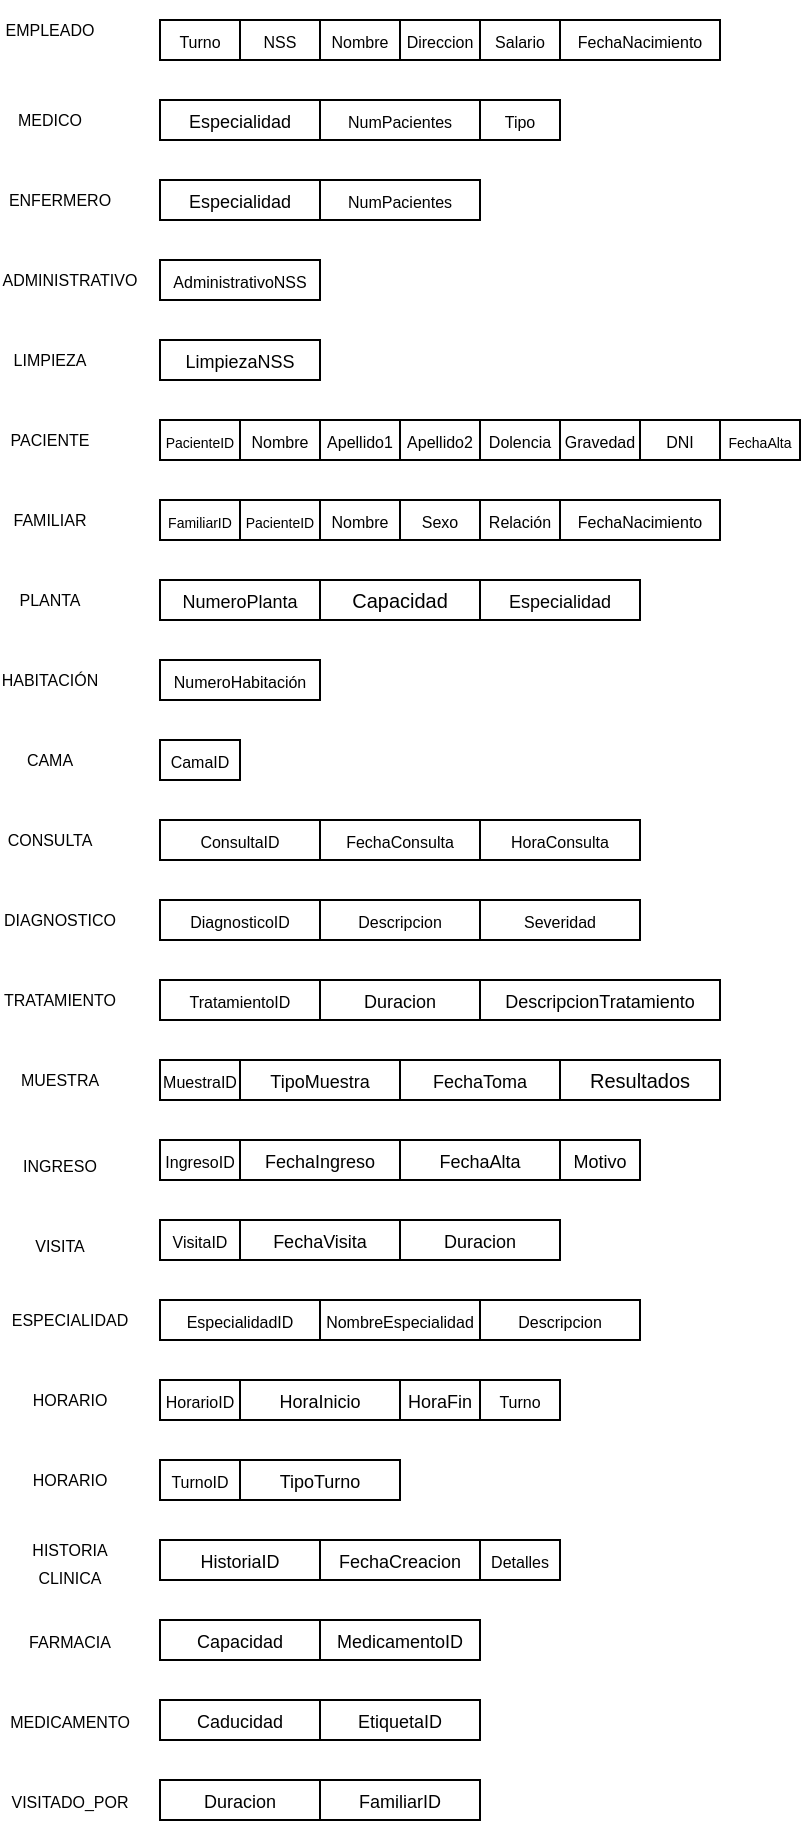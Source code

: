 <mxfile version="24.8.9">
  <diagram name="Página-1" id="wS7ssanduu3U8rkw7zow">
    <mxGraphModel dx="656" dy="417" grid="1" gridSize="10" guides="1" tooltips="1" connect="1" arrows="1" fold="1" page="1" pageScale="1" pageWidth="827" pageHeight="1169" math="0" shadow="0">
      <root>
        <mxCell id="0" />
        <mxCell id="1" parent="0" />
        <mxCell id="Gz29lttUt1VIrkQhSzZi-1" value="" style="rounded=0;whiteSpace=wrap;html=1;" parent="1" vertex="1">
          <mxGeometry x="80" y="80" width="40" height="20" as="geometry" />
        </mxCell>
        <mxCell id="Gz29lttUt1VIrkQhSzZi-2" value="" style="rounded=0;whiteSpace=wrap;html=1;" parent="1" vertex="1">
          <mxGeometry x="120" y="80" width="40" height="20" as="geometry" />
        </mxCell>
        <mxCell id="Gz29lttUt1VIrkQhSzZi-3" value="" style="rounded=0;whiteSpace=wrap;html=1;" parent="1" vertex="1">
          <mxGeometry x="160" y="80" width="40" height="20" as="geometry" />
        </mxCell>
        <mxCell id="Gz29lttUt1VIrkQhSzZi-4" value="" style="rounded=0;whiteSpace=wrap;html=1;" parent="1" vertex="1">
          <mxGeometry x="200" y="80" width="40" height="20" as="geometry" />
        </mxCell>
        <mxCell id="Gz29lttUt1VIrkQhSzZi-5" value="" style="rounded=0;whiteSpace=wrap;html=1;" parent="1" vertex="1">
          <mxGeometry x="240" y="80" width="40" height="20" as="geometry" />
        </mxCell>
        <mxCell id="Gz29lttUt1VIrkQhSzZi-6" value="" style="rounded=0;whiteSpace=wrap;html=1;" parent="1" vertex="1">
          <mxGeometry x="280" y="80" width="80" height="20" as="geometry" />
        </mxCell>
        <mxCell id="Gz29lttUt1VIrkQhSzZi-7" value="&lt;font style=&quot;font-size: 8px;&quot;&gt;Turno&lt;/font&gt;" style="text;html=1;align=center;verticalAlign=middle;whiteSpace=wrap;rounded=0;" parent="1" vertex="1">
          <mxGeometry x="80" y="80" width="40" height="20" as="geometry" />
        </mxCell>
        <mxCell id="Gz29lttUt1VIrkQhSzZi-8" value="&lt;font style=&quot;font-size: 8px;&quot;&gt;NSS&lt;/font&gt;" style="text;html=1;align=center;verticalAlign=middle;whiteSpace=wrap;rounded=0;" parent="1" vertex="1">
          <mxGeometry x="120" y="80" width="40" height="20" as="geometry" />
        </mxCell>
        <mxCell id="Gz29lttUt1VIrkQhSzZi-9" value="&lt;span style=&quot;font-size: 8px;&quot;&gt;Nombre&lt;/span&gt;" style="text;html=1;align=center;verticalAlign=middle;whiteSpace=wrap;rounded=0;" parent="1" vertex="1">
          <mxGeometry x="160" y="80" width="40" height="20" as="geometry" />
        </mxCell>
        <mxCell id="Gz29lttUt1VIrkQhSzZi-10" value="&lt;font style=&quot;font-size: 8px;&quot;&gt;Direccion&lt;/font&gt;" style="text;html=1;align=center;verticalAlign=middle;whiteSpace=wrap;rounded=0;" parent="1" vertex="1">
          <mxGeometry x="200" y="80" width="40" height="20" as="geometry" />
        </mxCell>
        <mxCell id="Gz29lttUt1VIrkQhSzZi-11" value="&lt;font style=&quot;font-size: 8px;&quot;&gt;FechaNacimiento&lt;/font&gt;" style="text;html=1;align=center;verticalAlign=middle;whiteSpace=wrap;rounded=0;strokeWidth=0;" parent="1" vertex="1">
          <mxGeometry x="280" y="80" width="80" height="20" as="geometry" />
        </mxCell>
        <mxCell id="Gz29lttUt1VIrkQhSzZi-12" value="&lt;font style=&quot;font-size: 8px;&quot;&gt;Salario&lt;/font&gt;" style="text;html=1;align=center;verticalAlign=middle;whiteSpace=wrap;rounded=0;" parent="1" vertex="1">
          <mxGeometry x="240" y="80" width="40" height="20" as="geometry" />
        </mxCell>
        <mxCell id="Gz29lttUt1VIrkQhSzZi-13" value="" style="rounded=0;whiteSpace=wrap;html=1;" parent="1" vertex="1">
          <mxGeometry x="80" y="280" width="40" height="20" as="geometry" />
        </mxCell>
        <mxCell id="Gz29lttUt1VIrkQhSzZi-14" value="" style="rounded=0;whiteSpace=wrap;html=1;" parent="1" vertex="1">
          <mxGeometry x="120" y="280" width="40" height="20" as="geometry" />
        </mxCell>
        <mxCell id="Gz29lttUt1VIrkQhSzZi-15" value="" style="rounded=0;whiteSpace=wrap;html=1;" parent="1" vertex="1">
          <mxGeometry x="160" y="280" width="40" height="20" as="geometry" />
        </mxCell>
        <mxCell id="Gz29lttUt1VIrkQhSzZi-16" value="" style="rounded=0;whiteSpace=wrap;html=1;" parent="1" vertex="1">
          <mxGeometry x="200" y="280" width="40" height="20" as="geometry" />
        </mxCell>
        <mxCell id="Gz29lttUt1VIrkQhSzZi-17" value="" style="rounded=0;whiteSpace=wrap;html=1;" parent="1" vertex="1">
          <mxGeometry x="240" y="280" width="40" height="20" as="geometry" />
        </mxCell>
        <mxCell id="Gz29lttUt1VIrkQhSzZi-18" value="" style="rounded=0;whiteSpace=wrap;html=1;" parent="1" vertex="1">
          <mxGeometry x="280" y="280" width="40" height="20" as="geometry" />
        </mxCell>
        <mxCell id="Gz29lttUt1VIrkQhSzZi-19" value="&lt;font style=&quot;font-size: 7px;&quot;&gt;PacienteID&lt;/font&gt;" style="text;html=1;align=center;verticalAlign=middle;whiteSpace=wrap;rounded=0;" parent="1" vertex="1">
          <mxGeometry x="80" y="280" width="40" height="20" as="geometry" />
        </mxCell>
        <mxCell id="Gz29lttUt1VIrkQhSzZi-20" value="&lt;font style=&quot;font-size: 8px;&quot;&gt;Nombre&lt;/font&gt;" style="text;html=1;align=center;verticalAlign=middle;whiteSpace=wrap;rounded=0;" parent="1" vertex="1">
          <mxGeometry x="120" y="280" width="40" height="20" as="geometry" />
        </mxCell>
        <mxCell id="Gz29lttUt1VIrkQhSzZi-21" value="&lt;span style=&quot;font-size: 8px;&quot;&gt;Apellido1&lt;/span&gt;" style="text;html=1;align=center;verticalAlign=middle;whiteSpace=wrap;rounded=0;" parent="1" vertex="1">
          <mxGeometry x="160" y="280" width="40" height="20" as="geometry" />
        </mxCell>
        <mxCell id="Gz29lttUt1VIrkQhSzZi-22" value="&lt;font style=&quot;font-size: 8px;&quot;&gt;Apellido2&lt;/font&gt;" style="text;html=1;align=center;verticalAlign=middle;whiteSpace=wrap;rounded=0;" parent="1" vertex="1">
          <mxGeometry x="200" y="280" width="40" height="20" as="geometry" />
        </mxCell>
        <mxCell id="Gz29lttUt1VIrkQhSzZi-23" value="&lt;font style=&quot;font-size: 8px;&quot;&gt;Dolencia&lt;/font&gt;" style="text;html=1;align=center;verticalAlign=middle;whiteSpace=wrap;rounded=0;strokeWidth=0;" parent="1" vertex="1">
          <mxGeometry x="240" y="280" width="40" height="20" as="geometry" />
        </mxCell>
        <mxCell id="Gz29lttUt1VIrkQhSzZi-24" value="&lt;font style=&quot;font-size: 8px;&quot;&gt;Gravedad&lt;/font&gt;" style="text;html=1;align=center;verticalAlign=middle;whiteSpace=wrap;rounded=0;" parent="1" vertex="1">
          <mxGeometry x="280" y="280" width="40" height="20" as="geometry" />
        </mxCell>
        <mxCell id="Gz29lttUt1VIrkQhSzZi-25" value="&lt;div style=&quot;&quot;&gt;&lt;span style=&quot;background-color: initial; font-size: 8px;&quot;&gt;EMPLEADO&lt;/span&gt;&lt;/div&gt;" style="text;whiteSpace=wrap;html=1;align=center;" parent="1" vertex="1">
          <mxGeometry y="70" width="50" height="30" as="geometry" />
        </mxCell>
        <mxCell id="Gz29lttUt1VIrkQhSzZi-26" value="&lt;div style=&quot;&quot;&gt;&lt;span style=&quot;background-color: initial; font-size: 8px;&quot;&gt;PACIENTE&lt;/span&gt;&lt;/div&gt;" style="text;whiteSpace=wrap;html=1;align=center;" parent="1" vertex="1">
          <mxGeometry y="275" width="50" height="30" as="geometry" />
        </mxCell>
        <mxCell id="Gz29lttUt1VIrkQhSzZi-28" value="" style="rounded=0;whiteSpace=wrap;html=1;" parent="1" vertex="1">
          <mxGeometry x="80" y="120" width="80" height="20" as="geometry" />
        </mxCell>
        <mxCell id="Gz29lttUt1VIrkQhSzZi-29" value="" style="rounded=0;whiteSpace=wrap;html=1;" parent="1" vertex="1">
          <mxGeometry x="240" y="120" width="40" height="20" as="geometry" />
        </mxCell>
        <mxCell id="Gz29lttUt1VIrkQhSzZi-30" value="" style="rounded=0;whiteSpace=wrap;html=1;" parent="1" vertex="1">
          <mxGeometry x="160" y="120" width="80" height="20" as="geometry" />
        </mxCell>
        <mxCell id="Gz29lttUt1VIrkQhSzZi-32" value="&lt;font style=&quot;font-size: 8px;&quot;&gt;ConsultaID&lt;/font&gt;" style="rounded=0;whiteSpace=wrap;html=1;" parent="1" vertex="1">
          <mxGeometry x="80" y="480" width="80" height="20" as="geometry" />
        </mxCell>
        <mxCell id="Gz29lttUt1VIrkQhSzZi-33" value="" style="rounded=0;whiteSpace=wrap;html=1;" parent="1" vertex="1">
          <mxGeometry x="160" y="480" width="80" height="20" as="geometry" />
        </mxCell>
        <mxCell id="Gz29lttUt1VIrkQhSzZi-34" value="&lt;font style=&quot;font-size: 9px;&quot;&gt;Especialidad&lt;/font&gt;" style="text;html=1;align=center;verticalAlign=middle;whiteSpace=wrap;rounded=0;" parent="1" vertex="1">
          <mxGeometry x="80" y="120" width="80" height="20" as="geometry" />
        </mxCell>
        <mxCell id="Gz29lttUt1VIrkQhSzZi-35" value="&lt;font style=&quot;font-size: 8px;&quot;&gt;Tipo&lt;/font&gt;" style="text;html=1;align=center;verticalAlign=middle;whiteSpace=wrap;rounded=0;" parent="1" vertex="1">
          <mxGeometry x="240" y="120" width="40" height="20" as="geometry" />
        </mxCell>
        <mxCell id="Gz29lttUt1VIrkQhSzZi-36" value="&lt;font style=&quot;font-size: 8px;&quot;&gt;NumP&lt;/font&gt;&lt;span style=&quot;font-size: 8px; background-color: initial;&quot;&gt;acientes&lt;/span&gt;" style="text;html=1;align=center;verticalAlign=middle;whiteSpace=wrap;rounded=0;" parent="1" vertex="1">
          <mxGeometry x="160" y="120" width="80" height="20" as="geometry" />
        </mxCell>
        <mxCell id="Gz29lttUt1VIrkQhSzZi-41" value="&lt;div style=&quot;&quot;&gt;&lt;span style=&quot;font-size: 8px;&quot;&gt;MEDICO&lt;/span&gt;&lt;/div&gt;" style="text;whiteSpace=wrap;html=1;align=center;" parent="1" vertex="1">
          <mxGeometry y="115" width="50" height="30" as="geometry" />
        </mxCell>
        <mxCell id="Gz29lttUt1VIrkQhSzZi-48" value="" style="rounded=0;whiteSpace=wrap;html=1;" parent="1" vertex="1">
          <mxGeometry x="80" y="160" width="80" height="20" as="geometry" />
        </mxCell>
        <mxCell id="Gz29lttUt1VIrkQhSzZi-50" value="" style="rounded=0;whiteSpace=wrap;html=1;" parent="1" vertex="1">
          <mxGeometry x="160" y="160" width="80" height="20" as="geometry" />
        </mxCell>
        <mxCell id="Gz29lttUt1VIrkQhSzZi-51" value="&lt;font style=&quot;font-size: 8px;&quot;&gt;CamaID&lt;/font&gt;" style="rounded=0;whiteSpace=wrap;html=1;" parent="1" vertex="1">
          <mxGeometry x="80" y="440" width="40" height="20" as="geometry" />
        </mxCell>
        <mxCell id="Gz29lttUt1VIrkQhSzZi-52" value="&lt;font style=&quot;font-size: 8px;&quot;&gt;HoraConsulta&lt;/font&gt;" style="rounded=0;whiteSpace=wrap;html=1;" parent="1" vertex="1">
          <mxGeometry x="240" y="480" width="80" height="20" as="geometry" />
        </mxCell>
        <mxCell id="Gz29lttUt1VIrkQhSzZi-53" value="&lt;font style=&quot;font-size: 9px;&quot;&gt;Especialidad&lt;/font&gt;" style="text;html=1;align=center;verticalAlign=middle;whiteSpace=wrap;rounded=0;" parent="1" vertex="1">
          <mxGeometry x="80" y="160" width="80" height="20" as="geometry" />
        </mxCell>
        <mxCell id="Gz29lttUt1VIrkQhSzZi-55" value="&lt;font style=&quot;font-size: 8px;&quot;&gt;NumP&lt;/font&gt;&lt;span style=&quot;font-size: 8px; background-color: initial;&quot;&gt;acientes&lt;/span&gt;" style="text;html=1;align=center;verticalAlign=middle;whiteSpace=wrap;rounded=0;" parent="1" vertex="1">
          <mxGeometry x="160" y="160" width="80" height="20" as="geometry" />
        </mxCell>
        <mxCell id="Gz29lttUt1VIrkQhSzZi-56" value="&lt;div style=&quot;&quot;&gt;&lt;span style=&quot;font-size: 8px;&quot;&gt;ENFERMERO&lt;/span&gt;&lt;/div&gt;" style="text;whiteSpace=wrap;html=1;align=center;" parent="1" vertex="1">
          <mxGeometry y="155" width="60" height="30" as="geometry" />
        </mxCell>
        <mxCell id="Gz29lttUt1VIrkQhSzZi-58" value="&lt;font style=&quot;font-size: 8px;&quot;&gt;AdministrativoNSS&lt;/font&gt;" style="rounded=0;whiteSpace=wrap;html=1;" parent="1" vertex="1">
          <mxGeometry x="80" y="200" width="80" height="20" as="geometry" />
        </mxCell>
        <mxCell id="Gz29lttUt1VIrkQhSzZi-59" value="&lt;font style=&quot;font-size: 8px;&quot;&gt;NumeroHabitación&lt;/font&gt;" style="rounded=0;whiteSpace=wrap;html=1;" parent="1" vertex="1">
          <mxGeometry x="80" y="400" width="80" height="20" as="geometry" />
        </mxCell>
        <mxCell id="Gz29lttUt1VIrkQhSzZi-63" value="&lt;div style=&quot;&quot;&gt;&lt;span style=&quot;font-size: 8px;&quot;&gt;ADMINISTRATIVO&lt;/span&gt;&lt;/div&gt;" style="text;whiteSpace=wrap;html=1;align=center;" parent="1" vertex="1">
          <mxGeometry y="195" width="70" height="30" as="geometry" />
        </mxCell>
        <mxCell id="Gz29lttUt1VIrkQhSzZi-65" value="&lt;font style=&quot;font-size: 9px;&quot;&gt;LimpiezaNSS&lt;/font&gt;" style="rounded=0;whiteSpace=wrap;html=1;" parent="1" vertex="1">
          <mxGeometry x="80" y="240" width="80" height="20" as="geometry" />
        </mxCell>
        <mxCell id="Gz29lttUt1VIrkQhSzZi-66" value="" style="rounded=0;whiteSpace=wrap;html=1;" parent="1" vertex="1">
          <mxGeometry x="320" y="280" width="40" height="20" as="geometry" />
        </mxCell>
        <mxCell id="Gz29lttUt1VIrkQhSzZi-67" value="" style="rounded=0;whiteSpace=wrap;html=1;" parent="1" vertex="1">
          <mxGeometry x="360" y="280" width="40" height="20" as="geometry" />
        </mxCell>
        <mxCell id="Gz29lttUt1VIrkQhSzZi-68" value="&lt;div style=&quot;&quot;&gt;&lt;span style=&quot;font-size: 8px;&quot;&gt;LIMPIEZA&lt;/span&gt;&lt;/div&gt;" style="text;whiteSpace=wrap;html=1;align=center;" parent="1" vertex="1">
          <mxGeometry y="235" width="50" height="30" as="geometry" />
        </mxCell>
        <mxCell id="Gz29lttUt1VIrkQhSzZi-72" value="&lt;font style=&quot;font-size: 8px;&quot;&gt;DNI&lt;/font&gt;" style="text;html=1;align=center;verticalAlign=middle;whiteSpace=wrap;rounded=0;" parent="1" vertex="1">
          <mxGeometry x="320" y="280" width="40" height="20" as="geometry" />
        </mxCell>
        <mxCell id="Gz29lttUt1VIrkQhSzZi-73" value="&lt;font style=&quot;font-size: 7px;&quot;&gt;FechaAlta&lt;/font&gt;" style="text;html=1;align=center;verticalAlign=middle;whiteSpace=wrap;rounded=0;" parent="1" vertex="1">
          <mxGeometry x="360" y="280" width="40" height="20" as="geometry" />
        </mxCell>
        <mxCell id="Gz29lttUt1VIrkQhSzZi-74" value="" style="rounded=0;whiteSpace=wrap;html=1;" parent="1" vertex="1">
          <mxGeometry x="80" y="320" width="40" height="20" as="geometry" />
        </mxCell>
        <mxCell id="Gz29lttUt1VIrkQhSzZi-75" value="" style="rounded=0;whiteSpace=wrap;html=1;" parent="1" vertex="1">
          <mxGeometry x="120" y="320" width="40" height="20" as="geometry" />
        </mxCell>
        <mxCell id="Gz29lttUt1VIrkQhSzZi-76" value="" style="rounded=0;whiteSpace=wrap;html=1;" parent="1" vertex="1">
          <mxGeometry x="160" y="320" width="40" height="20" as="geometry" />
        </mxCell>
        <mxCell id="Gz29lttUt1VIrkQhSzZi-77" value="" style="rounded=0;whiteSpace=wrap;html=1;" parent="1" vertex="1">
          <mxGeometry x="200" y="320" width="40" height="20" as="geometry" />
        </mxCell>
        <mxCell id="Gz29lttUt1VIrkQhSzZi-78" value="" style="rounded=0;whiteSpace=wrap;html=1;" parent="1" vertex="1">
          <mxGeometry x="280" y="320" width="80" height="20" as="geometry" />
        </mxCell>
        <mxCell id="Gz29lttUt1VIrkQhSzZi-79" value="&lt;font style=&quot;font-size: 7px;&quot;&gt;FamiliarID&lt;/font&gt;" style="text;html=1;align=center;verticalAlign=middle;whiteSpace=wrap;rounded=0;" parent="1" vertex="1">
          <mxGeometry x="80" y="320" width="40" height="20" as="geometry" />
        </mxCell>
        <mxCell id="Gz29lttUt1VIrkQhSzZi-80" value="&lt;font style=&quot;font-size: 7px;&quot;&gt;PacienteID&lt;/font&gt;" style="text;html=1;align=center;verticalAlign=middle;whiteSpace=wrap;rounded=0;" parent="1" vertex="1">
          <mxGeometry x="120" y="320" width="40" height="20" as="geometry" />
        </mxCell>
        <mxCell id="Gz29lttUt1VIrkQhSzZi-81" value="&lt;span style=&quot;font-size: 8px;&quot;&gt;Nombre&lt;/span&gt;" style="text;html=1;align=center;verticalAlign=middle;whiteSpace=wrap;rounded=0;" parent="1" vertex="1">
          <mxGeometry x="160" y="320" width="40" height="20" as="geometry" />
        </mxCell>
        <mxCell id="Gz29lttUt1VIrkQhSzZi-82" value="&lt;font style=&quot;font-size: 8px;&quot;&gt;Sexo&lt;/font&gt;" style="text;html=1;align=center;verticalAlign=middle;whiteSpace=wrap;rounded=0;" parent="1" vertex="1">
          <mxGeometry x="200" y="320" width="40" height="20" as="geometry" />
        </mxCell>
        <mxCell id="Gz29lttUt1VIrkQhSzZi-83" value="&lt;font style=&quot;font-size: 8px;&quot;&gt;FechaNacimiento&lt;/font&gt;" style="text;html=1;align=center;verticalAlign=middle;whiteSpace=wrap;rounded=0;strokeWidth=0;" parent="1" vertex="1">
          <mxGeometry x="280" y="320" width="80" height="20" as="geometry" />
        </mxCell>
        <mxCell id="Gz29lttUt1VIrkQhSzZi-84" value="&lt;font style=&quot;font-size: 8px;&quot;&gt;Relación&lt;/font&gt;" style="rounded=0;whiteSpace=wrap;html=1;" parent="1" vertex="1">
          <mxGeometry x="240" y="320" width="40" height="20" as="geometry" />
        </mxCell>
        <mxCell id="Gz29lttUt1VIrkQhSzZi-85" value="&lt;div style=&quot;&quot;&gt;&lt;span style=&quot;background-color: initial; font-size: 8px;&quot;&gt;FAMILIAR&lt;/span&gt;&lt;/div&gt;" style="text;whiteSpace=wrap;html=1;align=center;" parent="1" vertex="1">
          <mxGeometry y="315" width="50" height="30" as="geometry" />
        </mxCell>
        <mxCell id="Gz29lttUt1VIrkQhSzZi-86" value="&lt;font style=&quot;font-size: 9px;&quot;&gt;NumeroPlanta&lt;/font&gt;" style="rounded=0;whiteSpace=wrap;html=1;" parent="1" vertex="1">
          <mxGeometry x="80" y="360" width="80" height="20" as="geometry" />
        </mxCell>
        <mxCell id="Gz29lttUt1VIrkQhSzZi-87" value="&lt;font style=&quot;font-size: 10px;&quot;&gt;Capacidad&lt;/font&gt;" style="rounded=0;whiteSpace=wrap;html=1;" parent="1" vertex="1">
          <mxGeometry x="160" y="360" width="80" height="20" as="geometry" />
        </mxCell>
        <mxCell id="Gz29lttUt1VIrkQhSzZi-88" value="&lt;font style=&quot;font-size: 9px;&quot;&gt;Especialidad&lt;/font&gt;" style="rounded=0;whiteSpace=wrap;html=1;" parent="1" vertex="1">
          <mxGeometry x="240" y="360" width="80" height="20" as="geometry" />
        </mxCell>
        <mxCell id="Gz29lttUt1VIrkQhSzZi-92" value="&lt;div style=&quot;&quot;&gt;&lt;span style=&quot;background-color: initial; font-size: 8px;&quot;&gt;PLANTA&lt;/span&gt;&lt;/div&gt;" style="text;whiteSpace=wrap;html=1;align=center;" parent="1" vertex="1">
          <mxGeometry y="355" width="50" height="30" as="geometry" />
        </mxCell>
        <mxCell id="Gz29lttUt1VIrkQhSzZi-94" value="&lt;div style=&quot;&quot;&gt;&lt;span style=&quot;background-color: initial; font-size: 8px;&quot;&gt;HABITACIÓN&lt;/span&gt;&lt;/div&gt;" style="text;whiteSpace=wrap;html=1;align=center;" parent="1" vertex="1">
          <mxGeometry y="395" width="50" height="30" as="geometry" />
        </mxCell>
        <mxCell id="Gz29lttUt1VIrkQhSzZi-95" value="&lt;div style=&quot;&quot;&gt;&lt;span style=&quot;background-color: initial; font-size: 8px;&quot;&gt;CAMA&lt;/span&gt;&lt;/div&gt;" style="text;whiteSpace=wrap;html=1;align=center;" parent="1" vertex="1">
          <mxGeometry y="435" width="50" height="30" as="geometry" />
        </mxCell>
        <mxCell id="Gz29lttUt1VIrkQhSzZi-96" value="&lt;font style=&quot;font-size: 8px;&quot;&gt;FechaConsulta&lt;/font&gt;" style="rounded=0;whiteSpace=wrap;html=1;" parent="1" vertex="1">
          <mxGeometry x="160" y="480" width="80" height="20" as="geometry" />
        </mxCell>
        <mxCell id="Gz29lttUt1VIrkQhSzZi-97" value="&lt;div style=&quot;&quot;&gt;&lt;span style=&quot;background-color: initial; font-size: 8px;&quot;&gt;CONSULTA&lt;/span&gt;&lt;/div&gt;" style="text;whiteSpace=wrap;html=1;align=center;" parent="1" vertex="1">
          <mxGeometry y="475" width="50" height="30" as="geometry" />
        </mxCell>
        <mxCell id="Gz29lttUt1VIrkQhSzZi-99" value="&lt;font style=&quot;font-size: 8px;&quot;&gt;DiagnosticoID&lt;/font&gt;" style="rounded=0;whiteSpace=wrap;html=1;" parent="1" vertex="1">
          <mxGeometry x="80" y="520" width="80" height="20" as="geometry" />
        </mxCell>
        <mxCell id="Gz29lttUt1VIrkQhSzZi-100" value="" style="rounded=0;whiteSpace=wrap;html=1;" parent="1" vertex="1">
          <mxGeometry x="160" y="520" width="80" height="20" as="geometry" />
        </mxCell>
        <mxCell id="Gz29lttUt1VIrkQhSzZi-101" value="&lt;font style=&quot;font-size: 8px;&quot;&gt;Severidad&lt;/font&gt;" style="rounded=0;whiteSpace=wrap;html=1;" parent="1" vertex="1">
          <mxGeometry x="240" y="520" width="80" height="20" as="geometry" />
        </mxCell>
        <mxCell id="Gz29lttUt1VIrkQhSzZi-102" value="&lt;font style=&quot;font-size: 8px;&quot;&gt;Descripcion&lt;/font&gt;" style="rounded=0;whiteSpace=wrap;html=1;" parent="1" vertex="1">
          <mxGeometry x="160" y="520" width="80" height="20" as="geometry" />
        </mxCell>
        <mxCell id="Gz29lttUt1VIrkQhSzZi-103" value="&lt;div style=&quot;&quot;&gt;&lt;span style=&quot;background-color: initial; font-size: 8px;&quot;&gt;DIAGNOSTICO&lt;/span&gt;&lt;/div&gt;" style="text;whiteSpace=wrap;html=1;align=center;" parent="1" vertex="1">
          <mxGeometry y="515" width="60" height="30" as="geometry" />
        </mxCell>
        <mxCell id="Gz29lttUt1VIrkQhSzZi-104" value="&lt;font style=&quot;font-size: 8px;&quot;&gt;TratamientoID&lt;/font&gt;" style="rounded=0;whiteSpace=wrap;html=1;" parent="1" vertex="1">
          <mxGeometry x="80" y="560" width="80" height="20" as="geometry" />
        </mxCell>
        <mxCell id="Gz29lttUt1VIrkQhSzZi-105" value="" style="rounded=0;whiteSpace=wrap;html=1;" parent="1" vertex="1">
          <mxGeometry x="160" y="560" width="80" height="20" as="geometry" />
        </mxCell>
        <mxCell id="Gz29lttUt1VIrkQhSzZi-106" value="&lt;font style=&quot;font-size: 9px;&quot;&gt;Duracion&lt;/font&gt;" style="rounded=0;whiteSpace=wrap;html=1;" parent="1" vertex="1">
          <mxGeometry x="160" y="560" width="80" height="20" as="geometry" />
        </mxCell>
        <mxCell id="Gz29lttUt1VIrkQhSzZi-107" value="&lt;font style=&quot;font-size: 9px;&quot;&gt;DescripcionTratamiento&lt;/font&gt;" style="rounded=0;whiteSpace=wrap;html=1;" parent="1" vertex="1">
          <mxGeometry x="240" y="560" width="120" height="20" as="geometry" />
        </mxCell>
        <mxCell id="Gz29lttUt1VIrkQhSzZi-108" value="&lt;div style=&quot;&quot;&gt;&lt;span style=&quot;background-color: initial; font-size: 8px;&quot;&gt;TRATAMIENTO&lt;/span&gt;&lt;/div&gt;" style="text;whiteSpace=wrap;html=1;align=center;" parent="1" vertex="1">
          <mxGeometry y="555" width="60" height="30" as="geometry" />
        </mxCell>
        <mxCell id="Gz29lttUt1VIrkQhSzZi-113" value="&lt;font style=&quot;font-size: 8px;&quot;&gt;MuestraID&lt;/font&gt;" style="rounded=0;whiteSpace=wrap;html=1;" parent="1" vertex="1">
          <mxGeometry x="80" y="600" width="40" height="20" as="geometry" />
        </mxCell>
        <mxCell id="Gz29lttUt1VIrkQhSzZi-114" value="&lt;font style=&quot;font-size: 9px;&quot;&gt;TipoMuestra&lt;/font&gt;" style="rounded=0;whiteSpace=wrap;html=1;" parent="1" vertex="1">
          <mxGeometry x="120" y="600" width="80" height="20" as="geometry" />
        </mxCell>
        <mxCell id="Gz29lttUt1VIrkQhSzZi-115" value="&lt;font style=&quot;font-size: 9px;&quot;&gt;FechaToma&lt;/font&gt;&lt;span style=&quot;color: rgba(0, 0, 0, 0); font-family: monospace; font-size: 0px; text-align: start; text-wrap-mode: nowrap;&quot;&gt;%3CmxGraphModel%3E%3Croot%3E%3CmxCell%20id%3D%220%22%2F%3E%3CmxCell%20id%3D%221%22%20parent%3D%220%22%2F%3E%3CmxCell%20id%3D%222%22%20value%3D%22%26lt%3Bfont%20style%3D%26quot%3Bfont-size%3A%209px%3B%26quot%3B%26gt%3BTipoMuestra%26lt%3B%2Ffont%26gt%3B%22%20style%3D%22rounded%3D0%3BwhiteSpace%3Dwrap%3Bhtml%3D1%3B%22%20vertex%3D%221%22%20parent%3D%221%22%3E%3CmxGeometry%20x%3D%22120%22%20y%3D%22600%22%20width%3D%2280%22%20height%3D%2220%22%20as%3D%22geometry%22%2F%3E%3C%2FmxCell%3E%3C%2Froot%3E%3C%2FmxGraphModel%3E&lt;/span&gt;" style="rounded=0;whiteSpace=wrap;html=1;" parent="1" vertex="1">
          <mxGeometry x="200" y="600" width="80" height="20" as="geometry" />
        </mxCell>
        <mxCell id="Gz29lttUt1VIrkQhSzZi-116" value="&lt;font size=&quot;1&quot;&gt;Resultados&lt;/font&gt;" style="rounded=0;whiteSpace=wrap;html=1;" parent="1" vertex="1">
          <mxGeometry x="280" y="600" width="80" height="20" as="geometry" />
        </mxCell>
        <mxCell id="Gz29lttUt1VIrkQhSzZi-117" value="&lt;div style=&quot;&quot;&gt;&lt;span style=&quot;background-color: initial; font-size: 8px;&quot;&gt;MUESTRA&lt;/span&gt;&lt;/div&gt;" style="text;whiteSpace=wrap;html=1;align=center;" parent="1" vertex="1">
          <mxGeometry y="595" width="60" height="25" as="geometry" />
        </mxCell>
        <mxCell id="Gz29lttUt1VIrkQhSzZi-122" value="&lt;font style=&quot;font-size: 8px;&quot;&gt;IngresoID&lt;/font&gt;" style="rounded=0;whiteSpace=wrap;html=1;" parent="1" vertex="1">
          <mxGeometry x="80" y="640" width="40" height="20" as="geometry" />
        </mxCell>
        <mxCell id="Gz29lttUt1VIrkQhSzZi-123" value="&lt;font style=&quot;font-size: 9px;&quot;&gt;FechaIngreso&lt;/font&gt;" style="rounded=0;whiteSpace=wrap;html=1;" parent="1" vertex="1">
          <mxGeometry x="120" y="640" width="80" height="20" as="geometry" />
        </mxCell>
        <mxCell id="Gz29lttUt1VIrkQhSzZi-124" value="&lt;font style=&quot;font-size: 9px;&quot;&gt;FechaAlta&lt;/font&gt;" style="rounded=0;whiteSpace=wrap;html=1;" parent="1" vertex="1">
          <mxGeometry x="200" y="640" width="80" height="20" as="geometry" />
        </mxCell>
        <mxCell id="Gz29lttUt1VIrkQhSzZi-125" value="&lt;font style=&quot;font-size: 9px;&quot;&gt;Motivo&lt;/font&gt;" style="rounded=0;whiteSpace=wrap;html=1;" parent="1" vertex="1">
          <mxGeometry x="280" y="640" width="40" height="20" as="geometry" />
        </mxCell>
        <mxCell id="Gz29lttUt1VIrkQhSzZi-126" value="&lt;div style=&quot;&quot;&gt;&lt;span style=&quot;background-color: initial; font-size: 8px;&quot;&gt;INGRESO&lt;/span&gt;&lt;/div&gt;" style="text;whiteSpace=wrap;html=1;align=center;" parent="1" vertex="1">
          <mxGeometry y="637.5" width="60" height="25" as="geometry" />
        </mxCell>
        <mxCell id="Gz29lttUt1VIrkQhSzZi-127" value="&lt;font style=&quot;font-size: 8px;&quot;&gt;VisitaID&lt;/font&gt;" style="rounded=0;whiteSpace=wrap;html=1;" parent="1" vertex="1">
          <mxGeometry x="80" y="680" width="40" height="20" as="geometry" />
        </mxCell>
        <mxCell id="Gz29lttUt1VIrkQhSzZi-128" value="&lt;font style=&quot;font-size: 9px;&quot;&gt;FechaVisita&lt;/font&gt;" style="rounded=0;whiteSpace=wrap;html=1;" parent="1" vertex="1">
          <mxGeometry x="120" y="680" width="80" height="20" as="geometry" />
        </mxCell>
        <mxCell id="Gz29lttUt1VIrkQhSzZi-129" value="&lt;font style=&quot;font-size: 9px;&quot;&gt;Duracion&lt;/font&gt;" style="rounded=0;whiteSpace=wrap;html=1;" parent="1" vertex="1">
          <mxGeometry x="200" y="680" width="80" height="20" as="geometry" />
        </mxCell>
        <mxCell id="Gz29lttUt1VIrkQhSzZi-130" value="&lt;div style=&quot;&quot;&gt;&lt;span style=&quot;background-color: initial; font-size: 8px;&quot;&gt;VISITA&lt;/span&gt;&lt;/div&gt;" style="text;whiteSpace=wrap;html=1;align=center;" parent="1" vertex="1">
          <mxGeometry y="677.5" width="60" height="25" as="geometry" />
        </mxCell>
        <mxCell id="Gz29lttUt1VIrkQhSzZi-134" value="&lt;font style=&quot;font-size: 8px;&quot;&gt;EspecialidadID&lt;/font&gt;" style="rounded=0;whiteSpace=wrap;html=1;" parent="1" vertex="1">
          <mxGeometry x="80" y="720" width="80" height="20" as="geometry" />
        </mxCell>
        <mxCell id="Gz29lttUt1VIrkQhSzZi-135" value="" style="rounded=0;whiteSpace=wrap;html=1;" parent="1" vertex="1">
          <mxGeometry x="160" y="720" width="80" height="20" as="geometry" />
        </mxCell>
        <mxCell id="Gz29lttUt1VIrkQhSzZi-136" value="&lt;font style=&quot;font-size: 8px;&quot;&gt;Descripcion&lt;/font&gt;" style="rounded=0;whiteSpace=wrap;html=1;" parent="1" vertex="1">
          <mxGeometry x="240" y="720" width="80" height="20" as="geometry" />
        </mxCell>
        <mxCell id="Gz29lttUt1VIrkQhSzZi-137" value="&lt;font style=&quot;font-size: 8px;&quot;&gt;NombreEspecialidad&lt;/font&gt;" style="rounded=0;whiteSpace=wrap;html=1;" parent="1" vertex="1">
          <mxGeometry x="160" y="720" width="80" height="20" as="geometry" />
        </mxCell>
        <mxCell id="Gz29lttUt1VIrkQhSzZi-138" value="&lt;div style=&quot;&quot;&gt;&lt;span style=&quot;background-color: initial; font-size: 8px;&quot;&gt;ESPECIALIDAD&lt;/span&gt;&lt;/div&gt;" style="text;whiteSpace=wrap;html=1;align=center;" parent="1" vertex="1">
          <mxGeometry y="715" width="70" height="30" as="geometry" />
        </mxCell>
        <mxCell id="Gz29lttUt1VIrkQhSzZi-139" value="&lt;font style=&quot;font-size: 8px;&quot;&gt;HorarioID&lt;/font&gt;" style="rounded=0;whiteSpace=wrap;html=1;" parent="1" vertex="1">
          <mxGeometry x="80" y="760" width="40" height="20" as="geometry" />
        </mxCell>
        <mxCell id="Gz29lttUt1VIrkQhSzZi-140" value="&lt;font style=&quot;font-size: 9px;&quot;&gt;HoraInicio&lt;/font&gt;" style="rounded=0;whiteSpace=wrap;html=1;" parent="1" vertex="1">
          <mxGeometry x="120" y="760" width="80" height="20" as="geometry" />
        </mxCell>
        <mxCell id="Gz29lttUt1VIrkQhSzZi-141" value="&lt;font style=&quot;font-size: 9px;&quot;&gt;HoraFin&lt;/font&gt;" style="rounded=0;whiteSpace=wrap;html=1;" parent="1" vertex="1">
          <mxGeometry x="200" y="760" width="40" height="20" as="geometry" />
        </mxCell>
        <mxCell id="Gz29lttUt1VIrkQhSzZi-142" value="&lt;font style=&quot;font-size: 8px;&quot;&gt;Turno&lt;/font&gt;" style="rounded=0;whiteSpace=wrap;html=1;" parent="1" vertex="1">
          <mxGeometry x="240" y="760" width="40" height="20" as="geometry" />
        </mxCell>
        <mxCell id="Gz29lttUt1VIrkQhSzZi-143" value="&lt;div style=&quot;&quot;&gt;&lt;span style=&quot;background-color: initial; font-size: 8px;&quot;&gt;HORARIO&lt;/span&gt;&lt;/div&gt;" style="text;whiteSpace=wrap;html=1;align=center;" parent="1" vertex="1">
          <mxGeometry y="755" width="70" height="30" as="geometry" />
        </mxCell>
        <mxCell id="Gz29lttUt1VIrkQhSzZi-144" value="&lt;div style=&quot;&quot;&gt;&lt;span style=&quot;background-color: initial; font-size: 8px;&quot;&gt;HORARIO&lt;/span&gt;&lt;/div&gt;" style="text;whiteSpace=wrap;html=1;align=center;" parent="1" vertex="1">
          <mxGeometry y="795" width="70" height="30" as="geometry" />
        </mxCell>
        <mxCell id="Gz29lttUt1VIrkQhSzZi-145" value="&lt;font style=&quot;font-size: 8px;&quot;&gt;TurnoID&lt;/font&gt;" style="rounded=0;whiteSpace=wrap;html=1;" parent="1" vertex="1">
          <mxGeometry x="80" y="800" width="40" height="20" as="geometry" />
        </mxCell>
        <mxCell id="Gz29lttUt1VIrkQhSzZi-146" value="&lt;font style=&quot;font-size: 9px;&quot;&gt;TipoTurno&lt;/font&gt;" style="rounded=0;whiteSpace=wrap;html=1;" parent="1" vertex="1">
          <mxGeometry x="120" y="800" width="80" height="20" as="geometry" />
        </mxCell>
        <mxCell id="Gz29lttUt1VIrkQhSzZi-147" value="&lt;font style=&quot;font-size: 9px;&quot;&gt;HistoriaID&lt;/font&gt;" style="rounded=0;whiteSpace=wrap;html=1;" parent="1" vertex="1">
          <mxGeometry x="80" y="840" width="80" height="20" as="geometry" />
        </mxCell>
        <mxCell id="Gz29lttUt1VIrkQhSzZi-148" value="" style="rounded=0;whiteSpace=wrap;html=1;" parent="1" vertex="1">
          <mxGeometry x="160" y="840" width="80" height="20" as="geometry" />
        </mxCell>
        <mxCell id="Gz29lttUt1VIrkQhSzZi-149" value="&lt;font style=&quot;font-size: 8px;&quot;&gt;Detalles&lt;/font&gt;" style="rounded=0;whiteSpace=wrap;html=1;" parent="1" vertex="1">
          <mxGeometry x="240" y="840" width="40" height="20" as="geometry" />
        </mxCell>
        <mxCell id="Gz29lttUt1VIrkQhSzZi-150" value="&lt;font style=&quot;font-size: 9px;&quot;&gt;FechaCreacion&lt;/font&gt;" style="rounded=0;whiteSpace=wrap;html=1;" parent="1" vertex="1">
          <mxGeometry x="160" y="840" width="80" height="20" as="geometry" />
        </mxCell>
        <mxCell id="Gz29lttUt1VIrkQhSzZi-151" value="&lt;div style=&quot;&quot;&gt;&lt;span style=&quot;background-color: initial; font-size: 8px;&quot;&gt;HISTORIA&lt;/span&gt;&lt;/div&gt;&lt;div style=&quot;&quot;&gt;&lt;span style=&quot;background-color: initial; font-size: 8px;&quot;&gt;CLINICA&lt;/span&gt;&lt;/div&gt;" style="text;whiteSpace=wrap;html=1;align=center;" parent="1" vertex="1">
          <mxGeometry y="830" width="70" height="35" as="geometry" />
        </mxCell>
        <mxCell id="OsDs3oI97EFDWC1bMl01-1" value="&lt;font style=&quot;font-size: 9px;&quot;&gt;Capacidad&lt;/font&gt;" style="rounded=0;whiteSpace=wrap;html=1;" vertex="1" parent="1">
          <mxGeometry x="80" y="880" width="80" height="20" as="geometry" />
        </mxCell>
        <mxCell id="OsDs3oI97EFDWC1bMl01-2" value="&lt;div style=&quot;&quot;&gt;&lt;span style=&quot;font-size: 8px;&quot;&gt;FARMACIA&lt;/span&gt;&lt;/div&gt;" style="text;whiteSpace=wrap;html=1;align=center;" vertex="1" parent="1">
          <mxGeometry y="876.25" width="70" height="27.5" as="geometry" />
        </mxCell>
        <mxCell id="OsDs3oI97EFDWC1bMl01-3" value="&lt;font style=&quot;font-size: 9px;&quot;&gt;MedicamentoID&lt;/font&gt;" style="rounded=0;whiteSpace=wrap;html=1;" vertex="1" parent="1">
          <mxGeometry x="160" y="880" width="80" height="20" as="geometry" />
        </mxCell>
        <mxCell id="OsDs3oI97EFDWC1bMl01-4" value="&lt;font style=&quot;font-size: 9px;&quot;&gt;Caducidad&lt;/font&gt;" style="rounded=0;whiteSpace=wrap;html=1;" vertex="1" parent="1">
          <mxGeometry x="80" y="920" width="80" height="20" as="geometry" />
        </mxCell>
        <mxCell id="OsDs3oI97EFDWC1bMl01-5" value="&lt;font style=&quot;font-size: 9px;&quot;&gt;EtiquetaID&lt;/font&gt;" style="rounded=0;whiteSpace=wrap;html=1;" vertex="1" parent="1">
          <mxGeometry x="160" y="920" width="80" height="20" as="geometry" />
        </mxCell>
        <mxCell id="OsDs3oI97EFDWC1bMl01-6" value="&lt;div style=&quot;&quot;&gt;&lt;span style=&quot;font-size: 8px;&quot;&gt;MEDICAMENTO&lt;/span&gt;&lt;/div&gt;" style="text;whiteSpace=wrap;html=1;align=center;" vertex="1" parent="1">
          <mxGeometry y="916.25" width="70" height="27.5" as="geometry" />
        </mxCell>
        <mxCell id="OsDs3oI97EFDWC1bMl01-8" value="&lt;font style=&quot;font-size: 9px;&quot;&gt;Duracion&lt;/font&gt;" style="rounded=0;whiteSpace=wrap;html=1;" vertex="1" parent="1">
          <mxGeometry x="80" y="960" width="80" height="20" as="geometry" />
        </mxCell>
        <mxCell id="OsDs3oI97EFDWC1bMl01-9" value="&lt;font style=&quot;font-size: 9px;&quot;&gt;FamiliarID&lt;/font&gt;" style="rounded=0;whiteSpace=wrap;html=1;" vertex="1" parent="1">
          <mxGeometry x="160" y="960" width="80" height="20" as="geometry" />
        </mxCell>
        <mxCell id="OsDs3oI97EFDWC1bMl01-10" value="&lt;div style=&quot;&quot;&gt;&lt;span style=&quot;font-size: 8px;&quot;&gt;VISITADO_POR&lt;/span&gt;&lt;/div&gt;" style="text;whiteSpace=wrap;html=1;align=center;" vertex="1" parent="1">
          <mxGeometry y="956.25" width="70" height="27.5" as="geometry" />
        </mxCell>
      </root>
    </mxGraphModel>
  </diagram>
</mxfile>

